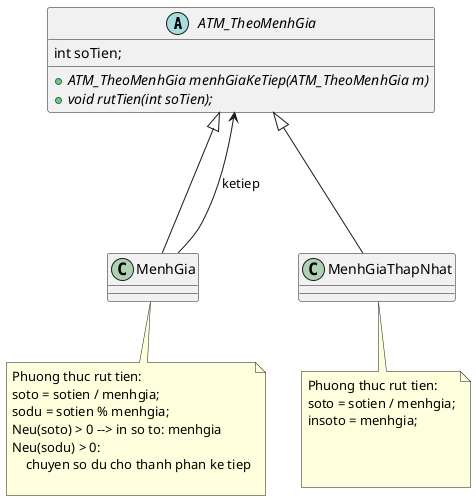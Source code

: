 @startuml
'https://plantuml.com/class-diagram

abstract class ATM_TheoMenhGia {
    int soTien;
    + {abstract} ATM_TheoMenhGia menhGiaKeTiep(ATM_TheoMenhGia m)
    + {abstract} void rutTien(int soTien);
}

ATM_TheoMenhGia <|--- MenhGia
ATM_TheoMenhGia <|--- MenhGiaThapNhat
MenhGia --> ATM_TheoMenhGia:ketiep

note bottom of MenhGiaThapNhat
    Phuong thuc rut tien:
    soto = sotien / menhgia;
    insoto = menhgia;



end note

note bottom of MenhGia
    Phuong thuc rut tien:
    soto = sotien / menhgia;
    sodu = sotien % menhgia;
    Neu(soto) > 0 --> in so to: menhgia
    Neu(sodu) > 0:
        chuyen so du cho thanh phan ke tiep

end note


@enduml